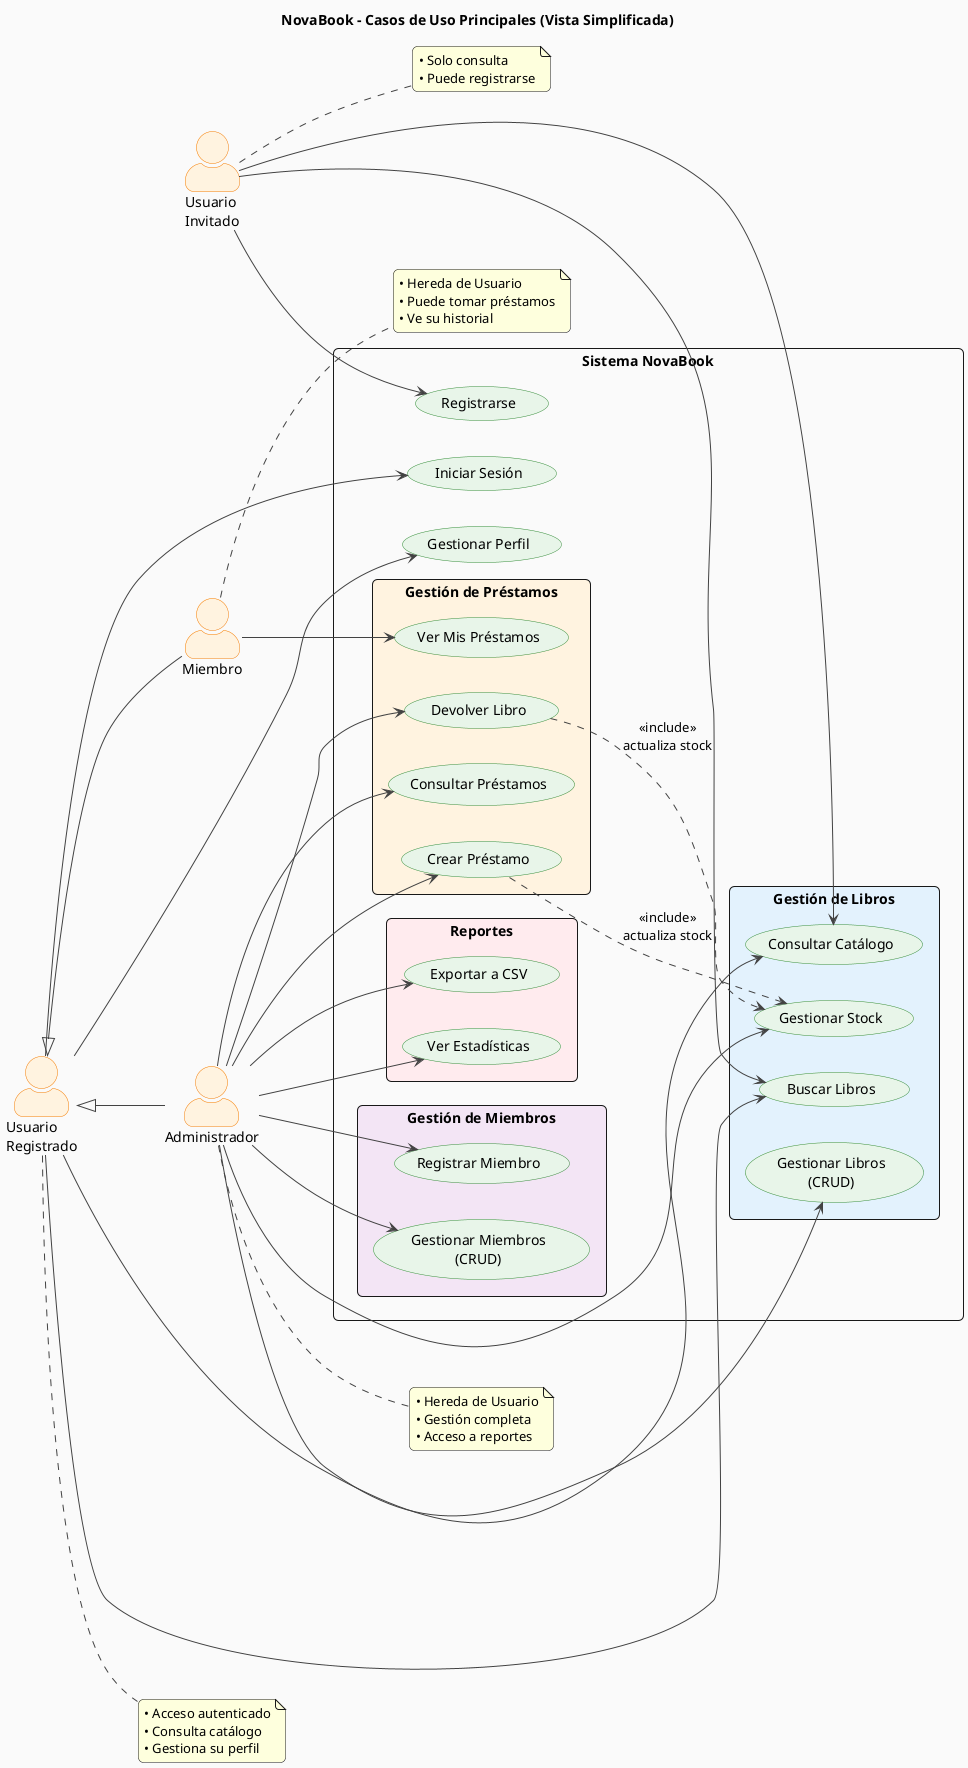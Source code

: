 @startuml NovaBook Use Case Simplified

' ==================== CONFIGURACIÓN ====================
skinparam actorStyle awesome
skinparam backgroundColor #FAFAFA
skinparam roundcorner 10
skinparam shadowing false

skinparam usecase {
    BackgroundColor #E8F5E9
    BorderColor #388E3C
    ArrowColor #424242
}

skinparam actor {
    BackgroundColor #FFF3E0
    BorderColor #F57C00
}

title NovaBook - Casos de Uso Principales (Vista Simplificada)

' ==================== ACTORES ====================
left to right direction

actor "Usuario\nInvitado" as Guest
actor "Usuario\nRegistrado" as User
actor "Miembro" as Member
actor "Administrador" as Admin

' ==================== SISTEMA ====================
rectangle "Sistema NovaBook" {
    
    ' Autenticación
    usecase "Registrarse" as UC01
    usecase "Iniciar Sesión" as UC02
    usecase "Gestionar Perfil" as UC03
    
    ' Catálogo
    rectangle "Gestión de Libros" #E3F2FD {
        usecase "Consultar Catálogo" as UC10
        usecase "Buscar Libros" as UC11
        usecase "Gestionar Libros\n(CRUD)" as UC12
        usecase "Gestionar Stock" as UC13
    }
    
    ' Miembros
    rectangle "Gestión de Miembros" #F3E5F5 {
        usecase "Registrar Miembro" as UC20
        usecase "Gestionar Miembros\n(CRUD)" as UC21
    }
    
    ' Préstamos
    rectangle "Gestión de Préstamos" #FFF3E0 {
        usecase "Crear Préstamo" as UC30
        usecase "Devolver Libro" as UC31
        usecase "Consultar Préstamos" as UC32
        usecase "Ver Mis Préstamos" as UC33
    }
    
    ' Reportes
    rectangle "Reportes" #FFEBEE {
        usecase "Exportar a CSV" as UC40
        usecase "Ver Estadísticas" as UC41
    }
}

' ==================== RELACIONES ====================

' Usuario Invitado
Guest --> UC01
Guest --> UC10
Guest --> UC11

' Usuario Registrado
User --> UC02
User --> UC03
User --> UC10
User --> UC11

' Miembro (hereda de Usuario)
User <|-- Member
Member --> UC33

' Administrador (hereda de Usuario)
User <|-- Admin
Admin --> UC12
Admin --> UC13
Admin --> UC20
Admin --> UC21
Admin --> UC30
Admin --> UC31
Admin --> UC32
Admin --> UC40
Admin --> UC41

' Relaciones entre casos de uso
UC30 ..> UC13 : <<include>>\nactualiza stock
UC31 ..> UC13 : <<include>>\nactualiza stock

' ==================== NOTAS ====================
note right of Guest
    • Solo consulta
    • Puede registrarse
end note

note right of User
    • Acceso autenticado
    • Consulta catálogo
    • Gestiona su perfil
end note

note right of Member
    • Hereda de Usuario
    • Puede tomar préstamos
    • Ve su historial
end note

note right of Admin
    • Hereda de Usuario
    • Gestión completa
    • Acceso a reportes
end note

@enduml
